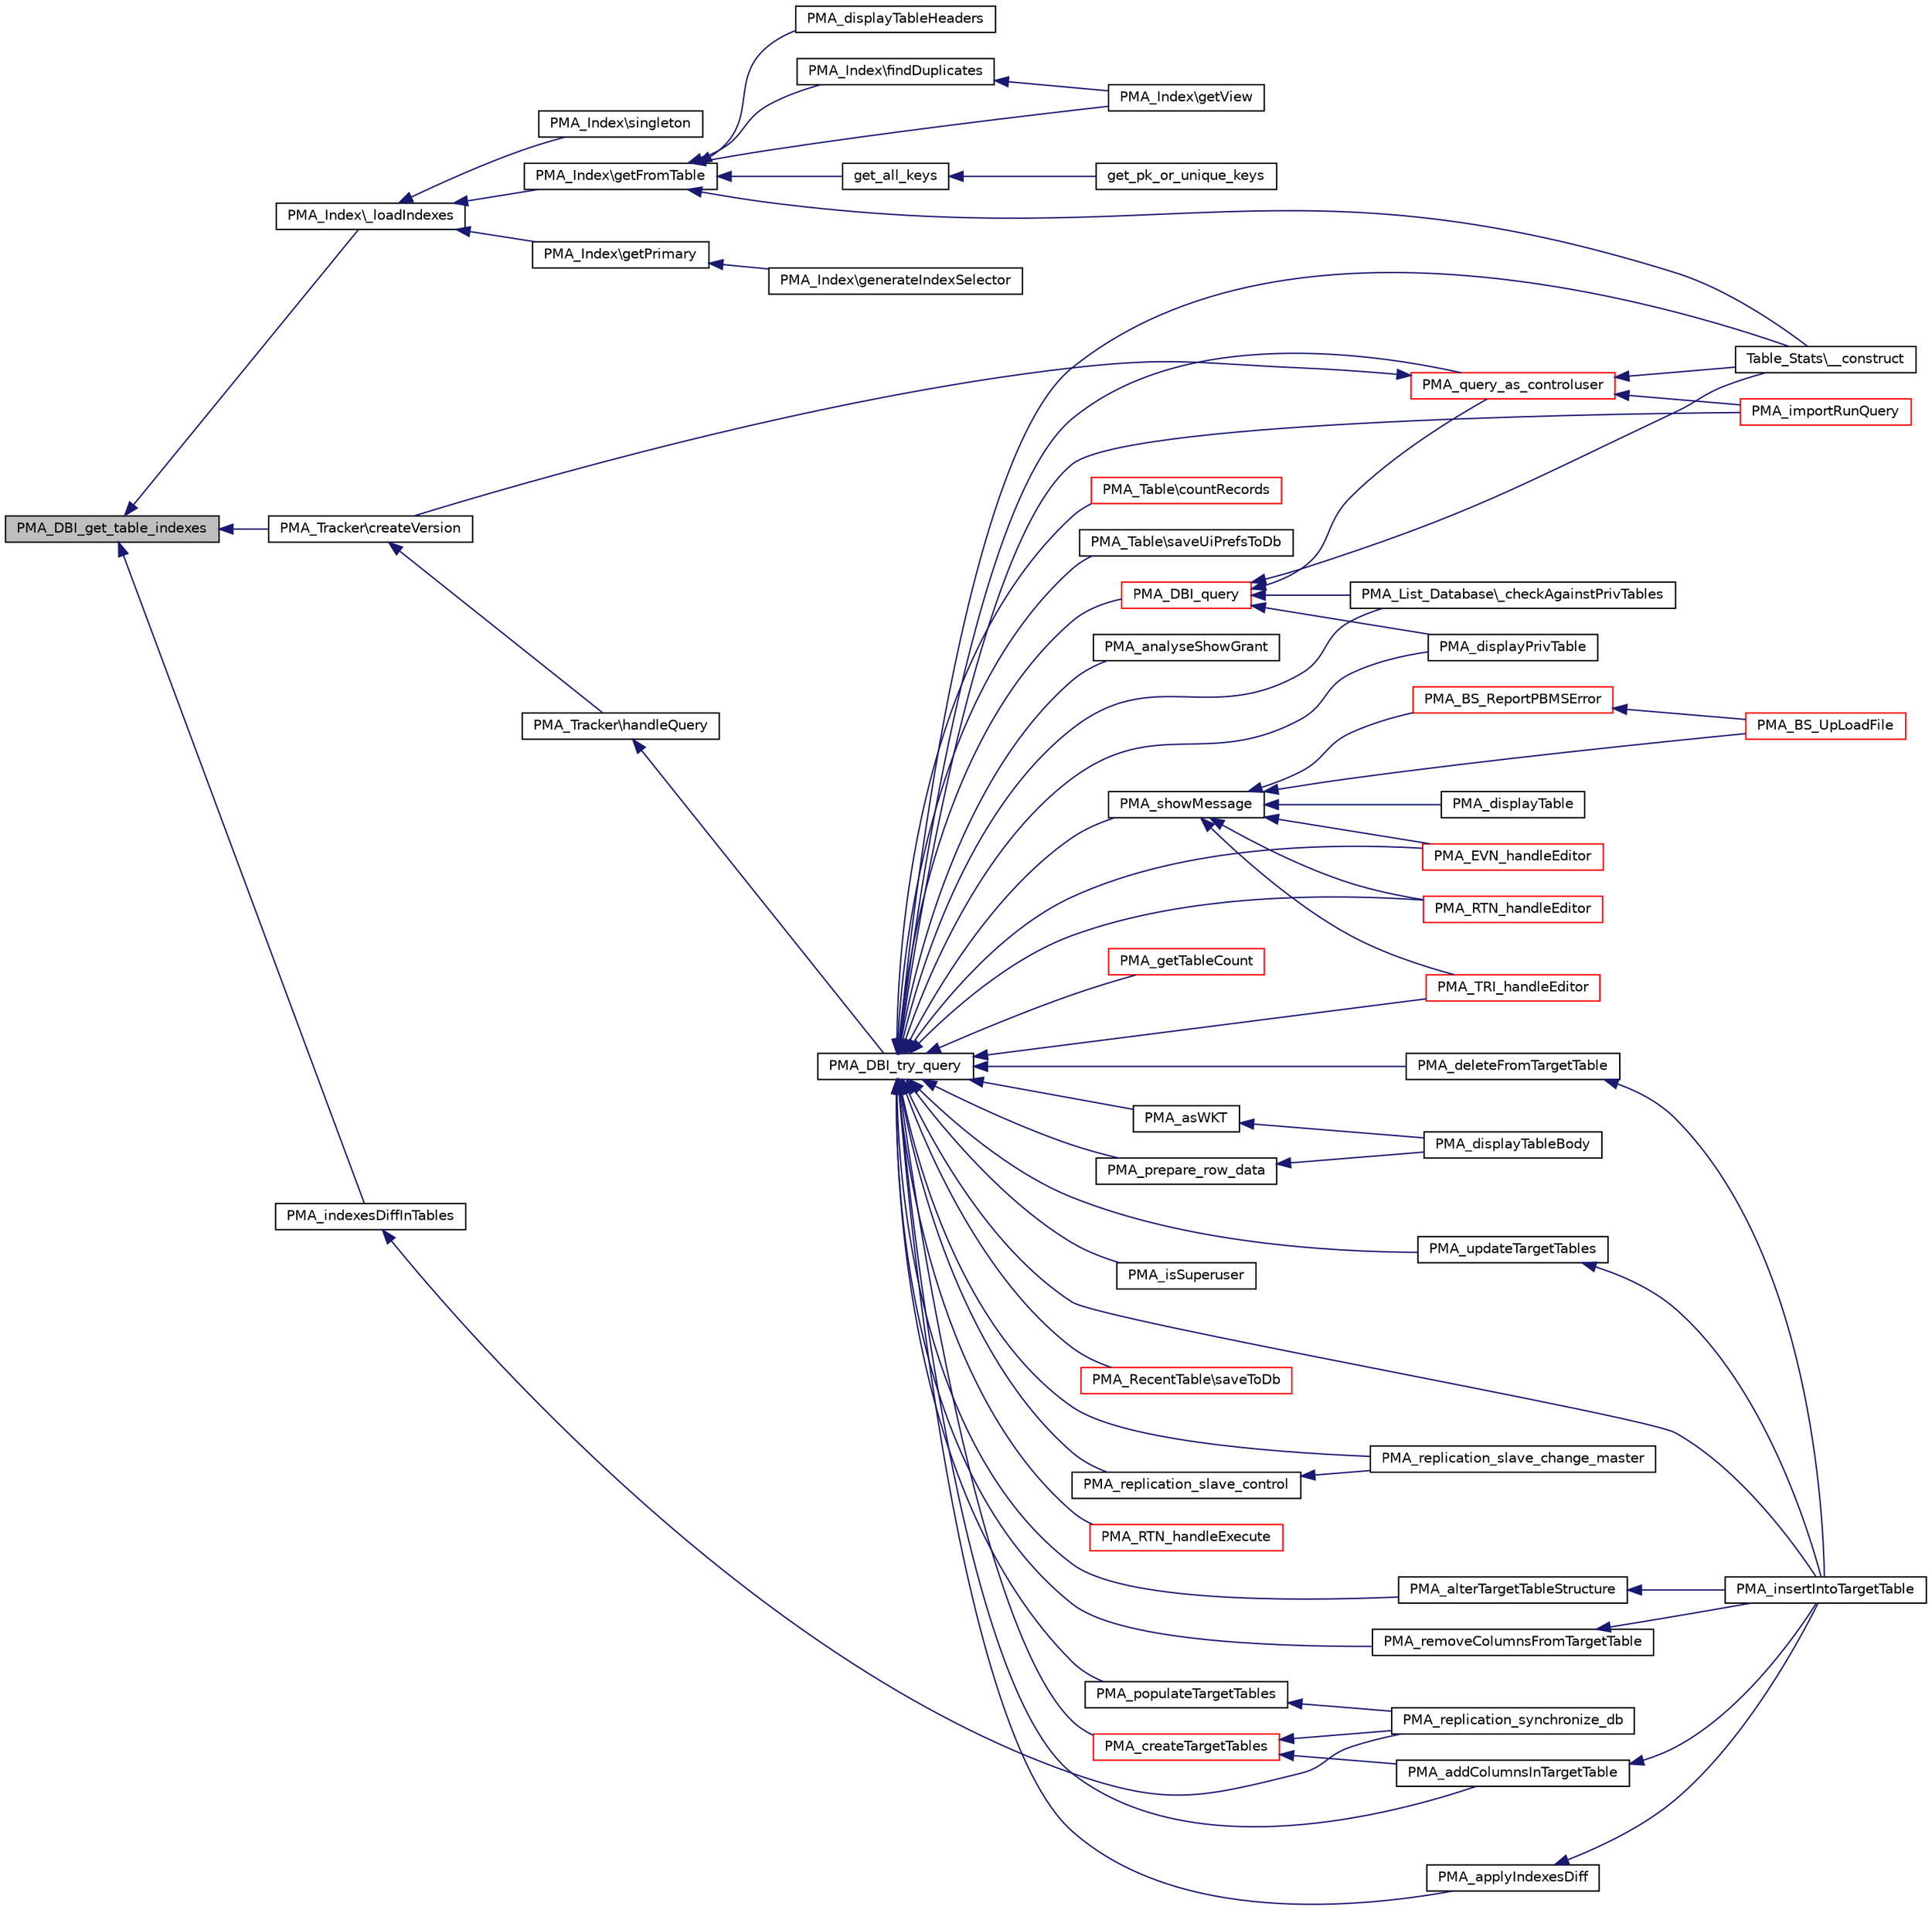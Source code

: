digraph G
{
  edge [fontname="Helvetica",fontsize="10",labelfontname="Helvetica",labelfontsize="10"];
  node [fontname="Helvetica",fontsize="10",shape=record];
  rankdir="LR";
  Node1 [label="PMA_DBI_get_table_indexes",height=0.2,width=0.4,color="black", fillcolor="grey75", style="filled" fontcolor="black"];
  Node1 -> Node2 [dir="back",color="midnightblue",fontsize="10",style="solid",fontname="Helvetica"];
  Node2 [label="PMA_Index\\_loadIndexes",height=0.2,width=0.4,color="black", fillcolor="white", style="filled",URL="$classPMA__Index.html#a8de4de29f22e722462a9f74892b443a9",tooltip="Load index data for table."];
  Node2 -> Node3 [dir="back",color="midnightblue",fontsize="10",style="solid",fontname="Helvetica"];
  Node3 [label="PMA_Index\\singleton",height=0.2,width=0.4,color="black", fillcolor="white", style="filled",URL="$classPMA__Index.html#ace7270bd09eb3f05a8385da70c3da97b"];
  Node2 -> Node4 [dir="back",color="midnightblue",fontsize="10",style="solid",fontname="Helvetica"];
  Node4 [label="PMA_Index\\getFromTable",height=0.2,width=0.4,color="black", fillcolor="white", style="filled",URL="$classPMA__Index.html#ad8b7ce6fee21c5ac8e915642e6ee466b",tooltip="returns an array with all indexes from the given table"];
  Node4 -> Node5 [dir="back",color="midnightblue",fontsize="10",style="solid",fontname="Helvetica"];
  Node5 [label="Table_Stats\\__construct",height=0.2,width=0.4,color="black", fillcolor="white", style="filled",URL="$classTable__Stats.html#a9434b856824f1e3edd57ef9ffe4e83bb",tooltip="The &quot;Table_Stats&quot; constructor."];
  Node4 -> Node6 [dir="back",color="midnightblue",fontsize="10",style="solid",fontname="Helvetica"];
  Node6 [label="PMA_displayTableHeaders",height=0.2,width=0.4,color="black", fillcolor="white", style="filled",URL="$display__tbl_8lib_8php.html#aae4044b44dccb4059685ea603dc52e9e",tooltip="Displays the headers of the results table."];
  Node4 -> Node7 [dir="back",color="midnightblue",fontsize="10",style="solid",fontname="Helvetica"];
  Node7 [label="PMA_Index\\getView",height=0.2,width=0.4,color="black", fillcolor="white", style="filled",URL="$classPMA__Index.html#a0e8e4c5b27a81347e8b81c74fd8a091c",tooltip="Show index data."];
  Node4 -> Node8 [dir="back",color="midnightblue",fontsize="10",style="solid",fontname="Helvetica"];
  Node8 [label="PMA_Index\\findDuplicates",height=0.2,width=0.4,color="black", fillcolor="white", style="filled",URL="$classPMA__Index.html#a1847d139af9eb1afbac836d726f4452b",tooltip="Function to check over array of indexes and look for common problems."];
  Node8 -> Node7 [dir="back",color="midnightblue",fontsize="10",style="solid",fontname="Helvetica"];
  Node4 -> Node9 [dir="back",color="midnightblue",fontsize="10",style="solid",fontname="Helvetica"];
  Node9 [label="get_all_keys",height=0.2,width=0.4,color="black", fillcolor="white", style="filled",URL="$pmd__common_8php.html#a56d6eefe0d8c9933d346c1e75f618970",tooltip="returns all indizes"];
  Node9 -> Node10 [dir="back",color="midnightblue",fontsize="10",style="solid",fontname="Helvetica"];
  Node10 [label="get_pk_or_unique_keys",height=0.2,width=0.4,color="black", fillcolor="white", style="filled",URL="$pmd__common_8php.html#ac425795e101a8f7400f7ef6388bdfacc"];
  Node2 -> Node11 [dir="back",color="midnightblue",fontsize="10",style="solid",fontname="Helvetica"];
  Node11 [label="PMA_Index\\getPrimary",height=0.2,width=0.4,color="black", fillcolor="white", style="filled",URL="$classPMA__Index.html#a663855441eb87c5110ef0506fa0f65f6",tooltip="return primary if set, false otherwise"];
  Node11 -> Node12 [dir="back",color="midnightblue",fontsize="10",style="solid",fontname="Helvetica"];
  Node12 [label="PMA_Index\\generateIndexSelector",height=0.2,width=0.4,color="black", fillcolor="white", style="filled",URL="$classPMA__Index.html#a5b0d533c8a697f4652be0dad75da9ec8"];
  Node1 -> Node13 [dir="back",color="midnightblue",fontsize="10",style="solid",fontname="Helvetica"];
  Node13 [label="PMA_indexesDiffInTables",height=0.2,width=0.4,color="black", fillcolor="white", style="filled",URL="$server__synchronize_8lib_8php.html#a16ad704557377da449f6caa8cf2f121a",tooltip="PMA_indexesDiffInTables() compares the source table indexes with target table indexes and keep the in..."];
  Node13 -> Node14 [dir="back",color="midnightblue",fontsize="10",style="solid",fontname="Helvetica"];
  Node14 [label="PMA_replication_synchronize_db",height=0.2,width=0.4,color="black", fillcolor="white", style="filled",URL="$replication_8inc_8php.html#a9d196603d9e2d6d5738f7ec564225964",tooltip="This function provides synchronization of structure and data between two mysql servers."];
  Node1 -> Node15 [dir="back",color="midnightblue",fontsize="10",style="solid",fontname="Helvetica"];
  Node15 [label="PMA_Tracker\\createVersion",height=0.2,width=0.4,color="black", fillcolor="white", style="filled",URL="$classPMA__Tracker.html#a42ffa6e4d6005801f830d64cb43160b5",tooltip="Creates tracking version of a table / view (in other words: create a job to track future changes on t..."];
  Node15 -> Node16 [dir="back",color="midnightblue",fontsize="10",style="solid",fontname="Helvetica"];
  Node16 [label="PMA_Tracker\\handleQuery",height=0.2,width=0.4,color="black", fillcolor="white", style="filled",URL="$classPMA__Tracker.html#a45bbf8cbb24c0cc3e379a0abf0ecee10",tooltip="Analyzes a given SQL statement and saves tracking data."];
  Node16 -> Node17 [dir="back",color="midnightblue",fontsize="10",style="solid",fontname="Helvetica"];
  Node17 [label="PMA_DBI_try_query",height=0.2,width=0.4,color="black", fillcolor="white", style="filled",URL="$database__interface_8lib_8php.html#af4f8622d2f5df7858e4e6ca425ac0274",tooltip="runs a query and returns the result"];
  Node17 -> Node18 [dir="back",color="midnightblue",fontsize="10",style="solid",fontname="Helvetica"];
  Node18 [label="PMA_analyseShowGrant",height=0.2,width=0.4,color="black", fillcolor="white", style="filled",URL="$check__user__privileges_8lib_8php.html#a7e5034bdb6b887bec23b89c3f5db71b2",tooltip="sets privilege information extracted from SHOW GRANTS result"];
  Node17 -> Node19 [dir="back",color="midnightblue",fontsize="10",style="solid",fontname="Helvetica"];
  Node19 [label="PMA_showMessage",height=0.2,width=0.4,color="black", fillcolor="white", style="filled",URL="$common_8lib_8php.html#ac856542e67ea0192bc0fc7fd1fb21d09",tooltip="displays the message and the query usually the message is the result of the query executed..."];
  Node19 -> Node20 [dir="back",color="midnightblue",fontsize="10",style="solid",fontname="Helvetica"];
  Node20 [label="PMA_BS_ReportPBMSError",height=0.2,width=0.4,color="red", fillcolor="white", style="filled",URL="$blobstreaming_8lib_8php.html#afd189175fc3a153d7519dc5aae546d50",tooltip="Retrieves and shows PBMS error."];
  Node20 -> Node21 [dir="back",color="midnightblue",fontsize="10",style="solid",fontname="Helvetica"];
  Node21 [label="PMA_BS_UpLoadFile",height=0.2,width=0.4,color="red", fillcolor="white", style="filled",URL="$blobstreaming_8lib_8php.html#a987ba4328adf59f089fd1bdc7b04fd32"];
  Node19 -> Node21 [dir="back",color="midnightblue",fontsize="10",style="solid",fontname="Helvetica"];
  Node19 -> Node22 [dir="back",color="midnightblue",fontsize="10",style="solid",fontname="Helvetica"];
  Node22 [label="PMA_displayTable",height=0.2,width=0.4,color="black", fillcolor="white", style="filled",URL="$display__tbl_8lib_8php.html#ab64d4328beb5bc6b0a62abfa39fb447a",tooltip="Displays a table of results returned by a SQL query."];
  Node19 -> Node23 [dir="back",color="midnightblue",fontsize="10",style="solid",fontname="Helvetica"];
  Node23 [label="PMA_EVN_handleEditor",height=0.2,width=0.4,color="red", fillcolor="white", style="filled",URL="$rte__events_8lib_8php.html#a9eb0f568d20bcb34761a1862b658d094",tooltip="Handles editor requests for adding or editing an item."];
  Node19 -> Node24 [dir="back",color="midnightblue",fontsize="10",style="solid",fontname="Helvetica"];
  Node24 [label="PMA_RTN_handleEditor",height=0.2,width=0.4,color="red", fillcolor="white", style="filled",URL="$rte__routines_8lib_8php.html#a5984f0f939595e2946293d251a03e095",tooltip="Handles editor requests for adding or editing an item."];
  Node19 -> Node25 [dir="back",color="midnightblue",fontsize="10",style="solid",fontname="Helvetica"];
  Node25 [label="PMA_TRI_handleEditor",height=0.2,width=0.4,color="red", fillcolor="white", style="filled",URL="$rte__triggers_8lib_8php.html#a1510d564284e1ac5013e2ce2a89a555a",tooltip="Handles editor requests for adding or editing an item."];
  Node17 -> Node26 [dir="back",color="midnightblue",fontsize="10",style="solid",fontname="Helvetica"];
  Node26 [label="PMA_asWKT",height=0.2,width=0.4,color="black", fillcolor="white", style="filled",URL="$common_8lib_8php.html#ac9e0806378a58d34ec2a748202ca910e",tooltip="Converts GIS data to Well Known Text format."];
  Node26 -> Node27 [dir="back",color="midnightblue",fontsize="10",style="solid",fontname="Helvetica"];
  Node27 [label="PMA_displayTableBody",height=0.2,width=0.4,color="black", fillcolor="white", style="filled",URL="$display__tbl_8lib_8php.html#a584c8e9b54e86afef57d654e60a836ed",tooltip="Displays the body of the results table."];
  Node17 -> Node28 [dir="back",color="midnightblue",fontsize="10",style="solid",fontname="Helvetica"];
  Node28 [label="PMA_getTableCount",height=0.2,width=0.4,color="red", fillcolor="white", style="filled",URL="$core_8lib_8php.html#a4838d9be03e0665744c18336272f48e0",tooltip="returns count of tables in given db"];
  Node17 -> Node29 [dir="back",color="midnightblue",fontsize="10",style="solid",fontname="Helvetica"];
  Node29 [label="PMA_DBI_query",height=0.2,width=0.4,color="red", fillcolor="white", style="filled",URL="$database__interface_8lib_8php.html#ab439cded0e18a60e731e76aa4567c089",tooltip="runs a query"];
  Node29 -> Node5 [dir="back",color="midnightblue",fontsize="10",style="solid",fontname="Helvetica"];
  Node29 -> Node30 [dir="back",color="midnightblue",fontsize="10",style="solid",fontname="Helvetica"];
  Node30 [label="PMA_List_Database\\_checkAgainstPrivTables",height=0.2,width=0.4,color="black", fillcolor="white", style="filled",URL="$classPMA__List__Database.html#a08842f1c00c48f46cd7a9cec0883868f",tooltip="this is just a backup, if all is fine this can be deleted later"];
  Node29 -> Node31 [dir="back",color="midnightblue",fontsize="10",style="solid",fontname="Helvetica"];
  Node31 [label="PMA_query_as_controluser",height=0.2,width=0.4,color="red", fillcolor="white", style="filled",URL="$relation_8lib_8php.html#ab6d57b38824545d660dcfcd4c864a177",tooltip="Executes a query as controluser if possible, otherwise as normal user."];
  Node31 -> Node5 [dir="back",color="midnightblue",fontsize="10",style="solid",fontname="Helvetica"];
  Node31 -> Node32 [dir="back",color="midnightblue",fontsize="10",style="solid",fontname="Helvetica"];
  Node32 [label="PMA_importRunQuery",height=0.2,width=0.4,color="red", fillcolor="white", style="filled",URL="$import_8lib_8php.html#a9893da01720eb7c0e987a33b4f3054f0",tooltip="Runs query inside import buffer."];
  Node31 -> Node15 [dir="back",color="midnightblue",fontsize="10",style="solid",fontname="Helvetica"];
  Node29 -> Node33 [dir="back",color="midnightblue",fontsize="10",style="solid",fontname="Helvetica"];
  Node33 [label="PMA_displayPrivTable",height=0.2,width=0.4,color="black", fillcolor="white", style="filled",URL="$server__privileges_8php.html#a1fba97ee0994c3e0dc4f5793d66ea515",tooltip="Displays the privileges form table."];
  Node17 -> Node34 [dir="back",color="midnightblue",fontsize="10",style="solid",fontname="Helvetica"];
  Node34 [label="PMA_isSuperuser",height=0.2,width=0.4,color="black", fillcolor="white", style="filled",URL="$database__interface_8lib_8php.html#a8625f640d7f62aa247791803ac9ab54b",tooltip="returns true (int &gt; 0) if current user is superuser otherwise 0"];
  Node17 -> Node5 [dir="back",color="midnightblue",fontsize="10",style="solid",fontname="Helvetica"];
  Node17 -> Node35 [dir="back",color="midnightblue",fontsize="10",style="solid",fontname="Helvetica"];
  Node35 [label="PMA_prepare_row_data",height=0.2,width=0.4,color="black", fillcolor="white", style="filled",URL="$display__tbl_8lib_8php.html#a6ed2d818c168866b38b4b2486ddf66fd",tooltip="Prepares the displayable content of a data cell in Browse mode, taking into account foreign key descr..."];
  Node35 -> Node27 [dir="back",color="midnightblue",fontsize="10",style="solid",fontname="Helvetica"];
  Node17 -> Node32 [dir="back",color="midnightblue",fontsize="10",style="solid",fontname="Helvetica"];
  Node17 -> Node30 [dir="back",color="midnightblue",fontsize="10",style="solid",fontname="Helvetica"];
  Node17 -> Node36 [dir="back",color="midnightblue",fontsize="10",style="solid",fontname="Helvetica"];
  Node36 [label="PMA_RecentTable\\saveToDb",height=0.2,width=0.4,color="red", fillcolor="white", style="filled",URL="$classPMA__RecentTable.html#a979442e04a8a79dd23e2fda2a69bda6f",tooltip="Save recent tables into phpMyAdmin database."];
  Node17 -> Node31 [dir="back",color="midnightblue",fontsize="10",style="solid",fontname="Helvetica"];
  Node17 -> Node37 [dir="back",color="midnightblue",fontsize="10",style="solid",fontname="Helvetica"];
  Node37 [label="PMA_replication_slave_control",height=0.2,width=0.4,color="black", fillcolor="white", style="filled",URL="$replication_8inc_8php.html#ab6d6043762c06ebed4f8da8c94d86562"];
  Node37 -> Node38 [dir="back",color="midnightblue",fontsize="10",style="solid",fontname="Helvetica"];
  Node38 [label="PMA_replication_slave_change_master",height=0.2,width=0.4,color="black", fillcolor="white", style="filled",URL="$replication_8inc_8php.html#a0f303959e893d178b9ae46ebdeea765d"];
  Node17 -> Node38 [dir="back",color="midnightblue",fontsize="10",style="solid",fontname="Helvetica"];
  Node17 -> Node23 [dir="back",color="midnightblue",fontsize="10",style="solid",fontname="Helvetica"];
  Node17 -> Node24 [dir="back",color="midnightblue",fontsize="10",style="solid",fontname="Helvetica"];
  Node17 -> Node39 [dir="back",color="midnightblue",fontsize="10",style="solid",fontname="Helvetica"];
  Node39 [label="PMA_RTN_handleExecute",height=0.2,width=0.4,color="red", fillcolor="white", style="filled",URL="$rte__routines_8lib_8php.html#ac32716fc36f9d698b0469448d389f417",tooltip="Handles requests for executing a routine."];
  Node17 -> Node25 [dir="back",color="midnightblue",fontsize="10",style="solid",fontname="Helvetica"];
  Node17 -> Node33 [dir="back",color="midnightblue",fontsize="10",style="solid",fontname="Helvetica"];
  Node17 -> Node40 [dir="back",color="midnightblue",fontsize="10",style="solid",fontname="Helvetica"];
  Node40 [label="PMA_updateTargetTables",height=0.2,width=0.4,color="black", fillcolor="white", style="filled",URL="$server__synchronize_8lib_8php.html#a82133d47b80c3e98d166b7c28b5f0bce",tooltip="PMA_updateTargetTables() sets the updated field values to target table rows using $update_array[$matc..."];
  Node40 -> Node41 [dir="back",color="midnightblue",fontsize="10",style="solid",fontname="Helvetica"];
  Node41 [label="PMA_insertIntoTargetTable",height=0.2,width=0.4,color="black", fillcolor="white", style="filled",URL="$server__synchronize_8lib_8php.html#a27dcf755e8f0df800b73b73ec72994a1",tooltip="PMA_insertIntoTargetTable() inserts missing rows in the target table using $array_insert[$matching_ta..."];
  Node17 -> Node41 [dir="back",color="midnightblue",fontsize="10",style="solid",fontname="Helvetica"];
  Node17 -> Node42 [dir="back",color="midnightblue",fontsize="10",style="solid",fontname="Helvetica"];
  Node42 [label="PMA_createTargetTables",height=0.2,width=0.4,color="red", fillcolor="white", style="filled",URL="$server__synchronize_8lib_8php.html#a59792a6539f1f3a6550ceef0483d83cd",tooltip="PMA_createTargetTables() Create the missing table $uncommon_table in target database."];
  Node42 -> Node14 [dir="back",color="midnightblue",fontsize="10",style="solid",fontname="Helvetica"];
  Node42 -> Node43 [dir="back",color="midnightblue",fontsize="10",style="solid",fontname="Helvetica"];
  Node43 [label="PMA_addColumnsInTargetTable",height=0.2,width=0.4,color="black", fillcolor="white", style="filled",URL="$server__synchronize_8lib_8php.html#acc836d4dffd0c7f1acb996fc82965425",tooltip="PMA_addColumnsInTargetTable() adds column that are present in source table but not in target table..."];
  Node43 -> Node41 [dir="back",color="midnightblue",fontsize="10",style="solid",fontname="Helvetica"];
  Node17 -> Node44 [dir="back",color="midnightblue",fontsize="10",style="solid",fontname="Helvetica"];
  Node44 [label="PMA_populateTargetTables",height=0.2,width=0.4,color="black", fillcolor="white", style="filled",URL="$server__synchronize_8lib_8php.html#afe128b4b8a227082f9d7f02bc8fe34d9",tooltip="PMA_populateTargetTables() inserts data into uncommon tables after they have been created..."];
  Node44 -> Node14 [dir="back",color="midnightblue",fontsize="10",style="solid",fontname="Helvetica"];
  Node17 -> Node45 [dir="back",color="midnightblue",fontsize="10",style="solid",fontname="Helvetica"];
  Node45 [label="PMA_deleteFromTargetTable",height=0.2,width=0.4,color="black", fillcolor="white", style="filled",URL="$server__synchronize_8lib_8php.html#a22cac51b7cb0d7c43230140e448e48b2",tooltip="PMA_deleteFromTargetTable() delete rows from target table."];
  Node45 -> Node41 [dir="back",color="midnightblue",fontsize="10",style="solid",fontname="Helvetica"];
  Node17 -> Node43 [dir="back",color="midnightblue",fontsize="10",style="solid",fontname="Helvetica"];
  Node17 -> Node46 [dir="back",color="midnightblue",fontsize="10",style="solid",fontname="Helvetica"];
  Node46 [label="PMA_alterTargetTableStructure",height=0.2,width=0.4,color="black", fillcolor="white", style="filled",URL="$server__synchronize_8lib_8php.html#a66db5389a177616f363447c1368a2b3f",tooltip="PMA_alterTargetTableStructure() alters structure of the target table using $alter_str_array."];
  Node46 -> Node41 [dir="back",color="midnightblue",fontsize="10",style="solid",fontname="Helvetica"];
  Node17 -> Node47 [dir="back",color="midnightblue",fontsize="10",style="solid",fontname="Helvetica"];
  Node47 [label="PMA_removeColumnsFromTargetTable",height=0.2,width=0.4,color="black", fillcolor="white", style="filled",URL="$server__synchronize_8lib_8php.html#ab450f188d84af8c4d90aa4fa5a0f969e",tooltip="PMA_removeColumnsFromTargetTable() removes the columns which are present in target table but not in s..."];
  Node47 -> Node41 [dir="back",color="midnightblue",fontsize="10",style="solid",fontname="Helvetica"];
  Node17 -> Node48 [dir="back",color="midnightblue",fontsize="10",style="solid",fontname="Helvetica"];
  Node48 [label="PMA_applyIndexesDiff",height=0.2,width=0.4,color="black", fillcolor="white", style="filled",URL="$server__synchronize_8lib_8php.html#aa6cfff40b30a68f864f84c0432d2c815",tooltip="PMA_applyIndexesDiff() create indexes, alters indexes and remove indexes."];
  Node48 -> Node41 [dir="back",color="midnightblue",fontsize="10",style="solid",fontname="Helvetica"];
  Node17 -> Node49 [dir="back",color="midnightblue",fontsize="10",style="solid",fontname="Helvetica"];
  Node49 [label="PMA_Table\\countRecords",height=0.2,width=0.4,color="red", fillcolor="white", style="filled",URL="$classPMA__Table.html#af4c743afaabb1e05e2336e1307ec2df3",tooltip="Counts and returns (or displays) the number of records in a table."];
  Node17 -> Node50 [dir="back",color="midnightblue",fontsize="10",style="solid",fontname="Helvetica"];
  Node50 [label="PMA_Table\\saveUiPrefsToDb",height=0.2,width=0.4,color="black", fillcolor="white", style="filled",URL="$classPMA__Table.html#af43691e54564ecb0d9006cb05099032b",tooltip="Save this table&#39;s UI preferences into phpMyAdmin database."];
}
